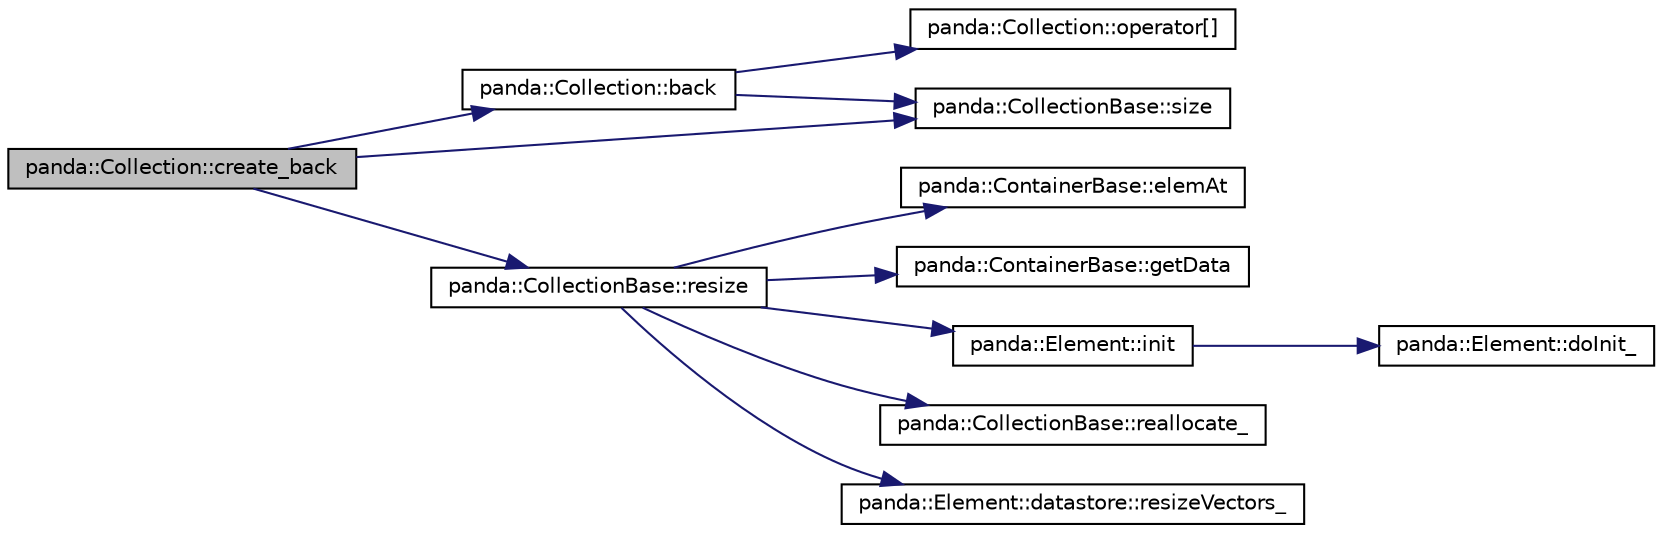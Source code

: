 digraph G
{
  edge [fontname="Helvetica",fontsize="10",labelfontname="Helvetica",labelfontsize="10"];
  node [fontname="Helvetica",fontsize="10",shape=record];
  rankdir=LR;
  Node1 [label="panda::Collection::create_back",height=0.2,width=0.4,color="black", fillcolor="grey75", style="filled" fontcolor="black"];
  Node1 -> Node2 [color="midnightblue",fontsize="10",style="solid"];
  Node2 [label="panda::Collection::back",height=0.2,width=0.4,color="black", fillcolor="white", style="filled",URL="$classpanda_1_1Collection.html#aa4035dd7ed5695992a3f0340feede2c8",tooltip="Reference to the last element."];
  Node2 -> Node3 [color="midnightblue",fontsize="10",style="solid"];
  Node3 [label="panda::Collection::operator[]",height=0.2,width=0.4,color="black", fillcolor="white", style="filled",URL="$classpanda_1_1Collection.html#a418aee57adfa79bf4db3ea1e7def58c4",tooltip="Element accessor with no range check."];
  Node2 -> Node4 [color="midnightblue",fontsize="10",style="solid"];
  Node4 [label="panda::CollectionBase::size",height=0.2,width=0.4,color="black", fillcolor="white", style="filled",URL="$classpanda_1_1CollectionBase.html#a341cdaab81b20671510b14476973369e"];
  Node1 -> Node5 [color="midnightblue",fontsize="10",style="solid"];
  Node5 [label="panda::CollectionBase::resize",height=0.2,width=0.4,color="black", fillcolor="white", style="filled",URL="$classpanda_1_1CollectionBase.html#a3ec014ac2da87bb755afbea0822621cc",tooltip="Resize the container."];
  Node5 -> Node6 [color="midnightblue",fontsize="10",style="solid"];
  Node6 [label="panda::ContainerBase::elemAt",height=0.2,width=0.4,color="black", fillcolor="white", style="filled",URL="$classpanda_1_1ContainerBase.html#a486ab175342124d641c3ec47dea84a5e"];
  Node5 -> Node7 [color="midnightblue",fontsize="10",style="solid"];
  Node7 [label="panda::ContainerBase::getData",height=0.2,width=0.4,color="black", fillcolor="white", style="filled",URL="$classpanda_1_1ContainerBase.html#adbb8e159edc835222dc6485291d3830d"];
  Node5 -> Node8 [color="midnightblue",fontsize="10",style="solid"];
  Node8 [label="panda::Element::init",height=0.2,width=0.4,color="black", fillcolor="white", style="filled",URL="$classpanda_1_1Element.html#a5f48aa34efdae52533235d9703814de1",tooltip="Reset the object state."];
  Node8 -> Node9 [color="midnightblue",fontsize="10",style="solid"];
  Node9 [label="panda::Element::doInit_",height=0.2,width=0.4,color="black", fillcolor="white", style="filled",URL="$classpanda_1_1Element.html#a374af043de4cf724fb6f640644ec35dc"];
  Node5 -> Node10 [color="midnightblue",fontsize="10",style="solid"];
  Node10 [label="panda::CollectionBase::reallocate_",height=0.2,width=0.4,color="black", fillcolor="white", style="filled",URL="$classpanda_1_1CollectionBase.html#a89b2268e4b665eb8f1fa5b54d4c61c32"];
  Node5 -> Node11 [color="midnightblue",fontsize="10",style="solid"];
  Node11 [label="panda::Element::datastore::resizeVectors_",height=0.2,width=0.4,color="black", fillcolor="white", style="filled",URL="$structpanda_1_1Element_1_1datastore.html#a4696a188a70355c43a5482f895433230",tooltip="Override when there are vector members."];
  Node1 -> Node4 [color="midnightblue",fontsize="10",style="solid"];
}
